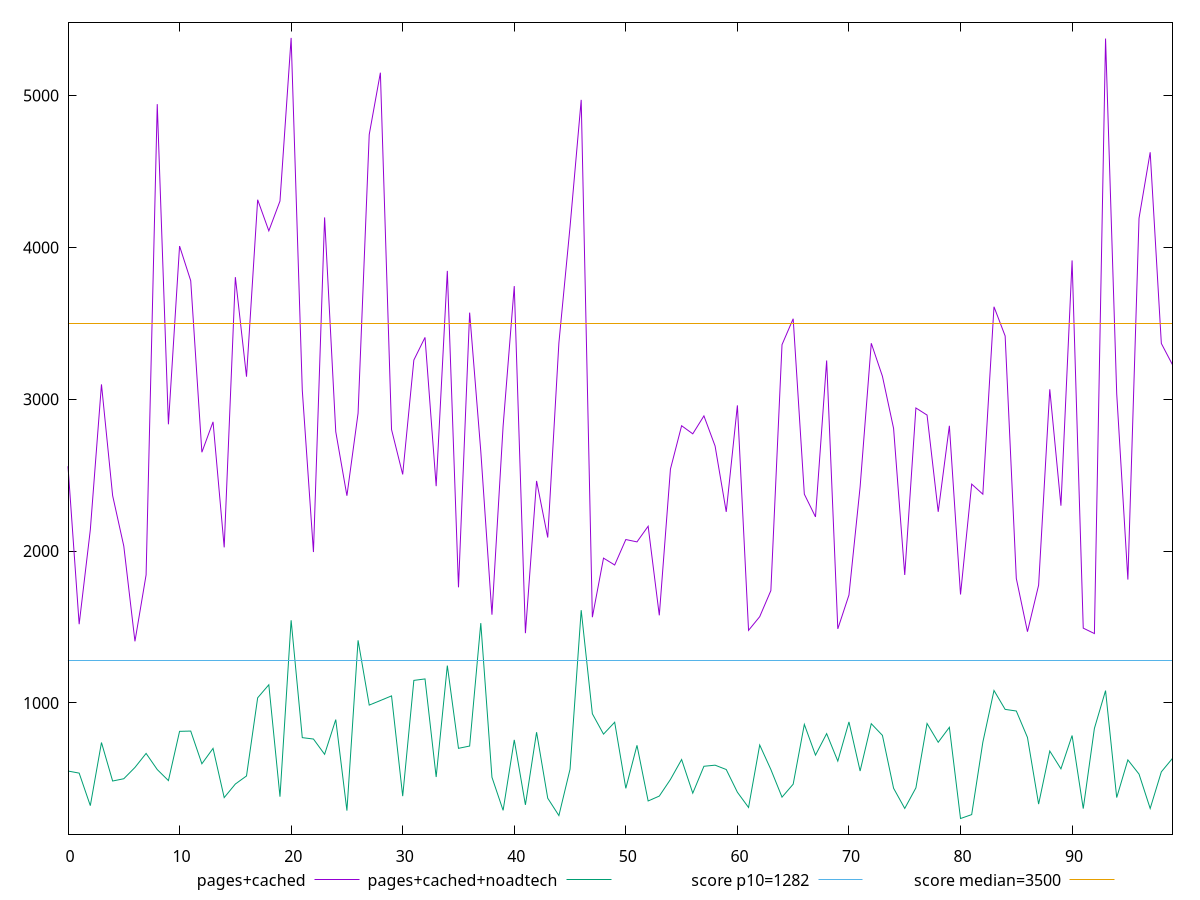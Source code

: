 reset

$pagesCached <<EOF
0 2558.3039999999987
1 1518.2439999999988
2 2139.8880000000004
3 3097.583999999998
4 2365.395999999999
5 2032.6519999999991
6 1405.2759999999994
7 1842.98
8 4943.459999999997
9 2834.6879999999987
10 4008.672
11 3780.3399999999992
12 2650.6759999999995
13 2850.8000000000006
14 2024.2960000000003
15 3804.0199999999995
16 3148.359999999999
17 4313.815999999998
18 4108.915999999997
19 4305.104
20 5379.676
21 3059.2079999999996
22 1993.5439999999994
23 4197.42
24 2786.0679999999998
25 2364.175999999999
26 2907.6800000000003
27 4743.0999999999985
28 5150.56
29 2800.239999999999
30 2504.655999999999
31 3257.9120000000007
32 3407.1159999999995
33 2427.488
34 3845.0639999999985
35 1760.9479999999994
36 3570.388
37 2656.2799999999997
38 1580.868
39 2822.6159999999995
40 3744.947999999999
41 1459.1360000000002
42 2461.744
43 2089.096
44 3370.367999999998
45 4136.215999999999
46 4971.6399999999985
47 1564.224
48 1953.331999999999
49 1908.0359999999996
50 2075.8399999999992
51 2060.332
52 2163.4119999999994
53 1576.6400000000003
54 2540.1359999999986
55 2825.388000000001
56 2771.959999999998
57 2890.1959999999985
58 2691.848
59 2258.0159999999996
60 2959.411999999999
61 1477.6959999999997
62 1567.7279999999996
63 1739.5119999999988
64 3359.2919999999995
65 3529.9159999999993
66 2374.727999999999
67 2225.0159999999996
68 3254.879999999999
69 1487.4639999999995
70 1710.3960000000004
71 2422.571999999999
72 3368.575999999999
73 3151.0879999999997
74 2807.9159999999997
75 1842.6119999999999
76 2942.2479999999996
77 2895.556
78 2258.2599999999993
79 2825.1079999999997
80 1713.844
81 2440.8
82 2374.5559999999987
83 3608.8999999999983
84 3416.615999999999
85 1819.3719999999994
86 1468.8999999999992
87 1775.3119999999994
88 3065.4159999999997
89 2298.6479999999992
90 3913.9679999999994
91 1492.3600000000006
92 1456.548
93 5375.507999999998
94 3035.884
95 1812.056
96 4191.852
97 4626.431999999999
98 3367.1279999999992
99 3226.8040000000005
EOF

$pagesCachedNoadtech <<EOF
0 551.0960000000001
1 537.424
2 323.11599999999993
3 738.8200000000002
4 485.35600000000005
5 500.332
6 574.6840000000001
7 667.104
8 560.836
9 488.1680000000001
10 812.508
11 814.356
12 598.9319999999999
13 700.1679999999999
14 376.14
15 465.5640000000001
16 518.692
17 1033.3159999999998
18 1119.328
19 382.048
20 1544.0199999999998
21 770.98
22 761.864
23 661.3040000000001
24 889.8680000000002
25 290.41599999999994
26 1411.9159999999997
27 985.472
28 1015.4480000000001
29 1045.984
30 385.564
31 1148.0079999999998
32 1157.696
33 511.836
34 1245.384
35 700.6319999999998
36 715.672
37 1525.368
38 510.236
39 292.056
40 756.2760000000001
41 328.2
42 806.9040000000001
43 372.052
44 257.85999999999996
45 563.3320000000001
46 1610.54
47 928.104
48 794.1840000000001
49 872.4960000000001
50 437.08799999999997
51 720.5520000000002
52 353.928
53 386.15999999999997
54 495.676
55 626.8960000000001
56 405.29600000000005
57 582.42
58 589.704
59 561.0840000000001
60 411.504
61 311.06399999999996
62 722.528
63 561.2639999999999
64 379.124
65 464.48400000000004
66 858.3240000000001
67 656.0160000000001
68 797.4040000000002
69 616.516
70 874.6319999999998
71 551.28
72 862.8080000000002
73 786.036
74 437.76800000000003
75 304.76
76 440.1959999999999
77 864.1760000000002
78 740.48
79 839.004
80 238.328
81 264.128
82 740.7520000000001
83 1081.6680000000001
84 957.0960000000002
85 946.4720000000001
86 772.304
87 333.37199999999996
88 682.8039999999999
89 565.4920000000001
90 785.116
91 303.60799999999995
92 831.756
93 1080.7959999999998
94 376.3599999999999
95 624.3879999999999
96 530.9319999999999
97 304.504
98 545.808
99 634.5520000000001
EOF

set key outside below
set xrange [0:99]
set yrange [135.50104:5482.502960000001]
set trange [135.50104:5482.502960000001]
set terminal svg size 640, 520 enhanced background rgb 'white'
set output "report_00015_2021-02-09T16-11-33.973Z/bootup-time/comparison/line/1_vs_2.svg"

plot $pagesCached title "pages+cached" with line, \
     $pagesCachedNoadtech title "pages+cached+noadtech" with line, \
     1282 title "score p10=1282", \
     3500 title "score median=3500"

reset
